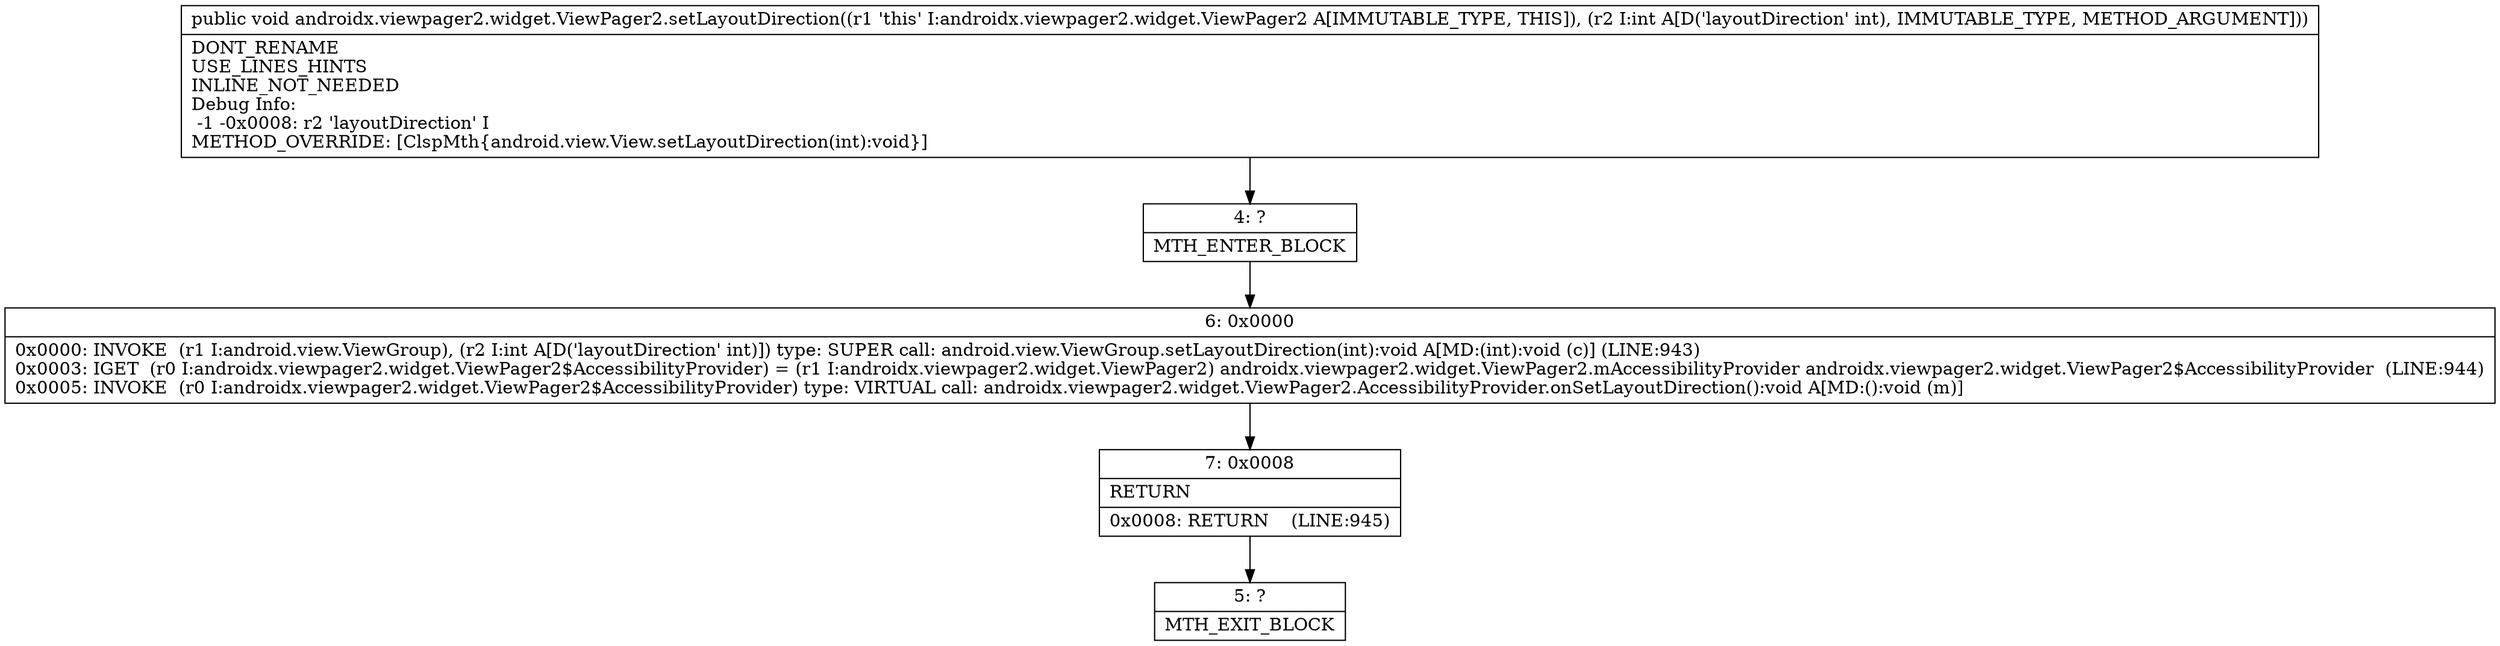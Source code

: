 digraph "CFG forandroidx.viewpager2.widget.ViewPager2.setLayoutDirection(I)V" {
Node_4 [shape=record,label="{4\:\ ?|MTH_ENTER_BLOCK\l}"];
Node_6 [shape=record,label="{6\:\ 0x0000|0x0000: INVOKE  (r1 I:android.view.ViewGroup), (r2 I:int A[D('layoutDirection' int)]) type: SUPER call: android.view.ViewGroup.setLayoutDirection(int):void A[MD:(int):void (c)] (LINE:943)\l0x0003: IGET  (r0 I:androidx.viewpager2.widget.ViewPager2$AccessibilityProvider) = (r1 I:androidx.viewpager2.widget.ViewPager2) androidx.viewpager2.widget.ViewPager2.mAccessibilityProvider androidx.viewpager2.widget.ViewPager2$AccessibilityProvider  (LINE:944)\l0x0005: INVOKE  (r0 I:androidx.viewpager2.widget.ViewPager2$AccessibilityProvider) type: VIRTUAL call: androidx.viewpager2.widget.ViewPager2.AccessibilityProvider.onSetLayoutDirection():void A[MD:():void (m)]\l}"];
Node_7 [shape=record,label="{7\:\ 0x0008|RETURN\l|0x0008: RETURN    (LINE:945)\l}"];
Node_5 [shape=record,label="{5\:\ ?|MTH_EXIT_BLOCK\l}"];
MethodNode[shape=record,label="{public void androidx.viewpager2.widget.ViewPager2.setLayoutDirection((r1 'this' I:androidx.viewpager2.widget.ViewPager2 A[IMMUTABLE_TYPE, THIS]), (r2 I:int A[D('layoutDirection' int), IMMUTABLE_TYPE, METHOD_ARGUMENT]))  | DONT_RENAME\lUSE_LINES_HINTS\lINLINE_NOT_NEEDED\lDebug Info:\l  \-1 \-0x0008: r2 'layoutDirection' I\lMETHOD_OVERRIDE: [ClspMth\{android.view.View.setLayoutDirection(int):void\}]\l}"];
MethodNode -> Node_4;Node_4 -> Node_6;
Node_6 -> Node_7;
Node_7 -> Node_5;
}

